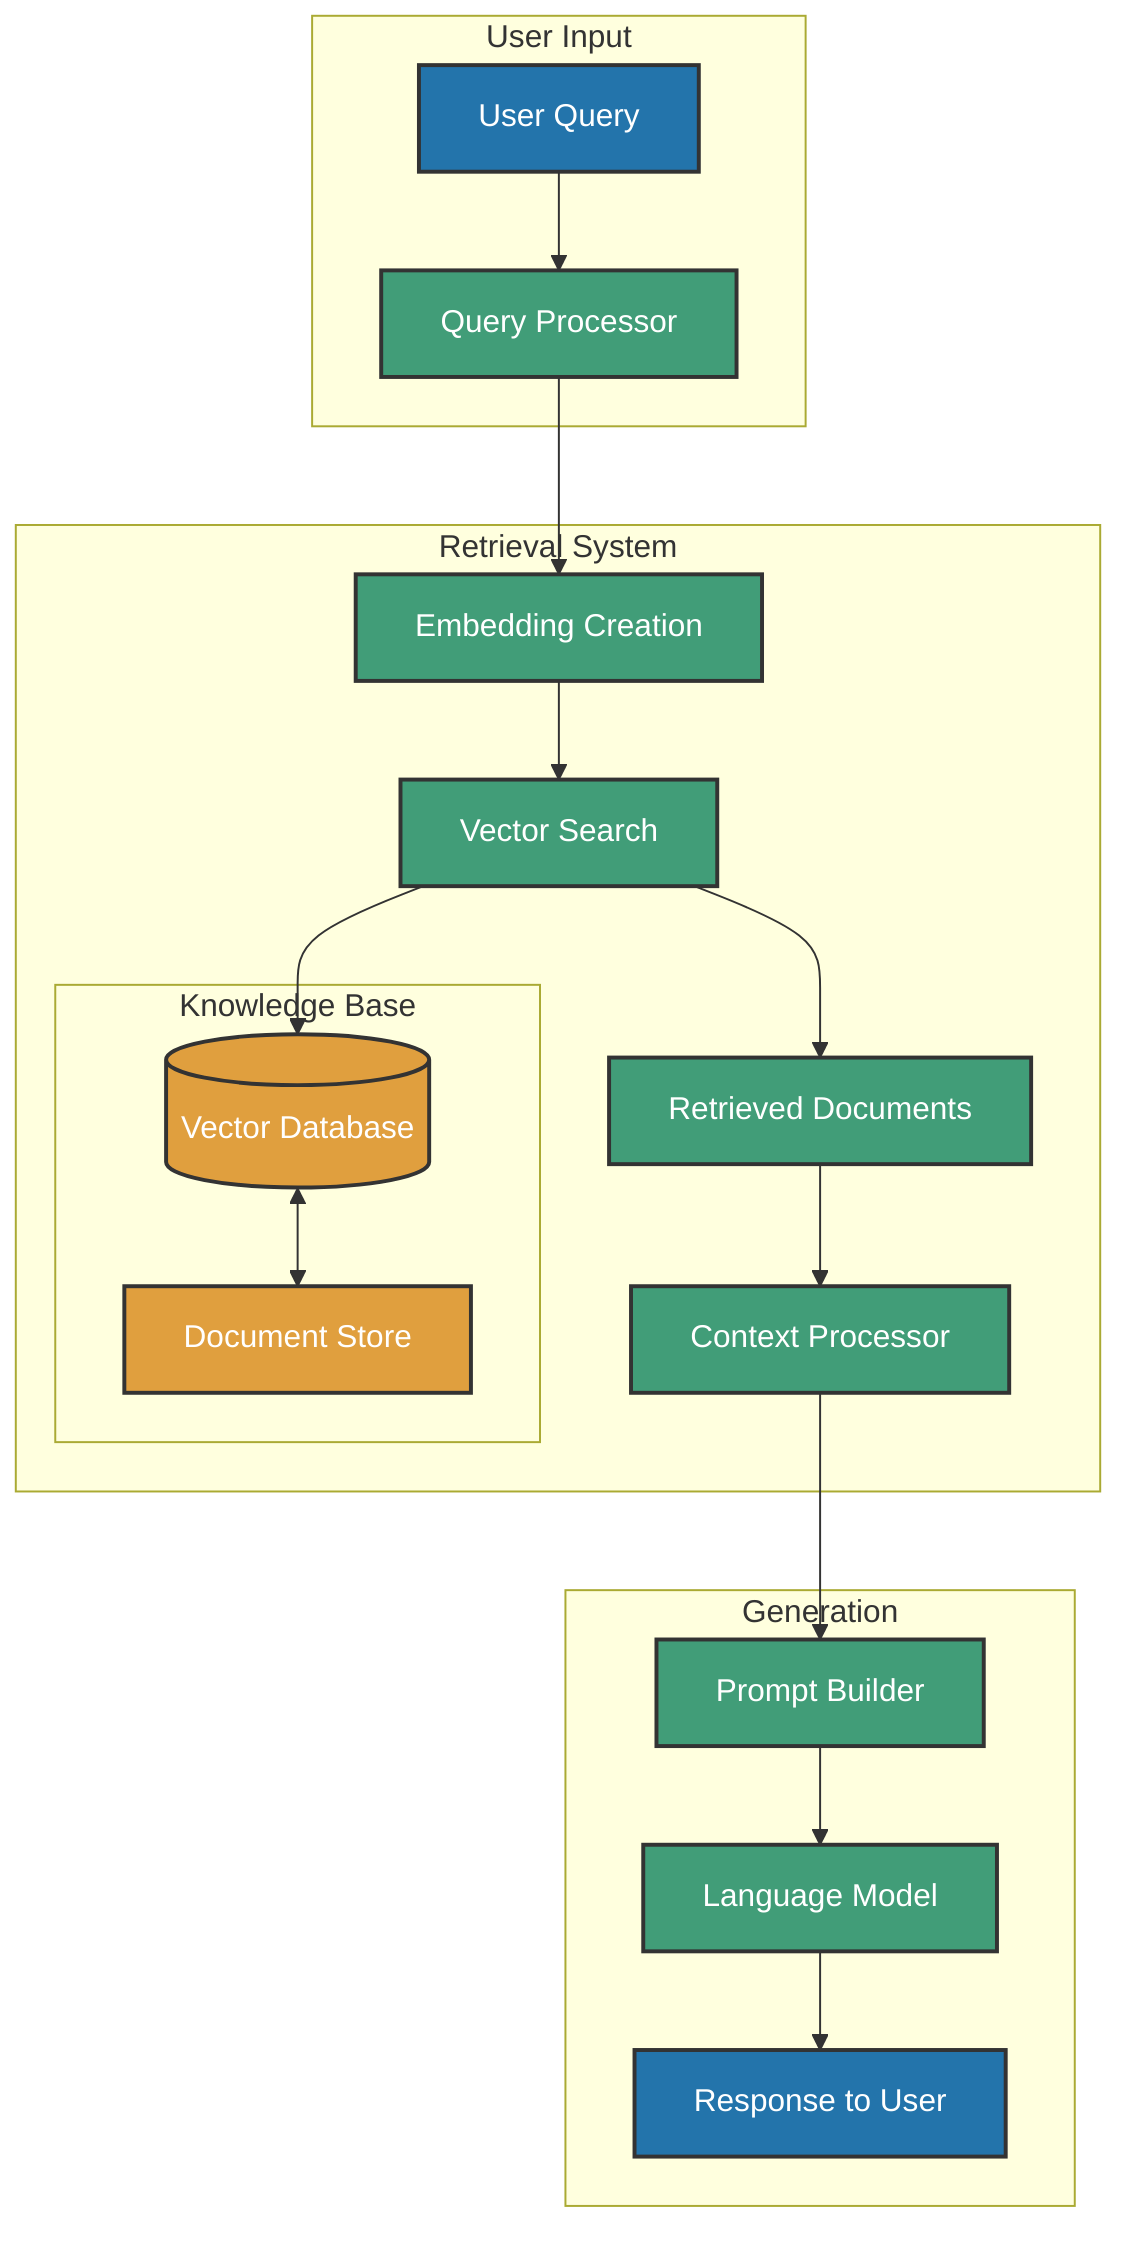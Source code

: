 flowchart TD
    subgraph Input["User Input"]
        U[User Query] --> QP[Query Processor]
    end

    subgraph Retrieval["Retrieval System"]
        QP --> EC[Embedding Creation]
        EC --> VS[Vector Search]
        
        subgraph Storage["Knowledge Base"]
            DB[(Vector Database)]
            DOC[Document Store]
            DB <--> DOC
        end
        
        VS --> DB
        VS --> RD[Retrieved Documents]
        RD --> CP[Context Processor]
    end

    subgraph Generation["Generation"]
        CP --> PR[Prompt Builder]
        PR --> LLM[Language Model]
        LLM --> R[Response to User]
    end

    %% Styling
    classDef primary fill:#2374ab,stroke:#333,stroke-width:2px,color:#fff
    classDef secondary fill:#419d78,stroke:#333,stroke-width:2px,color:#fff
    classDef storage fill:#e09f3e,stroke:#333,stroke-width:2px,color:#fff

    class U,R primary
    class QP,EC,VS,RD,CP,PR,LLM secondary
    class DB,DOC storage
